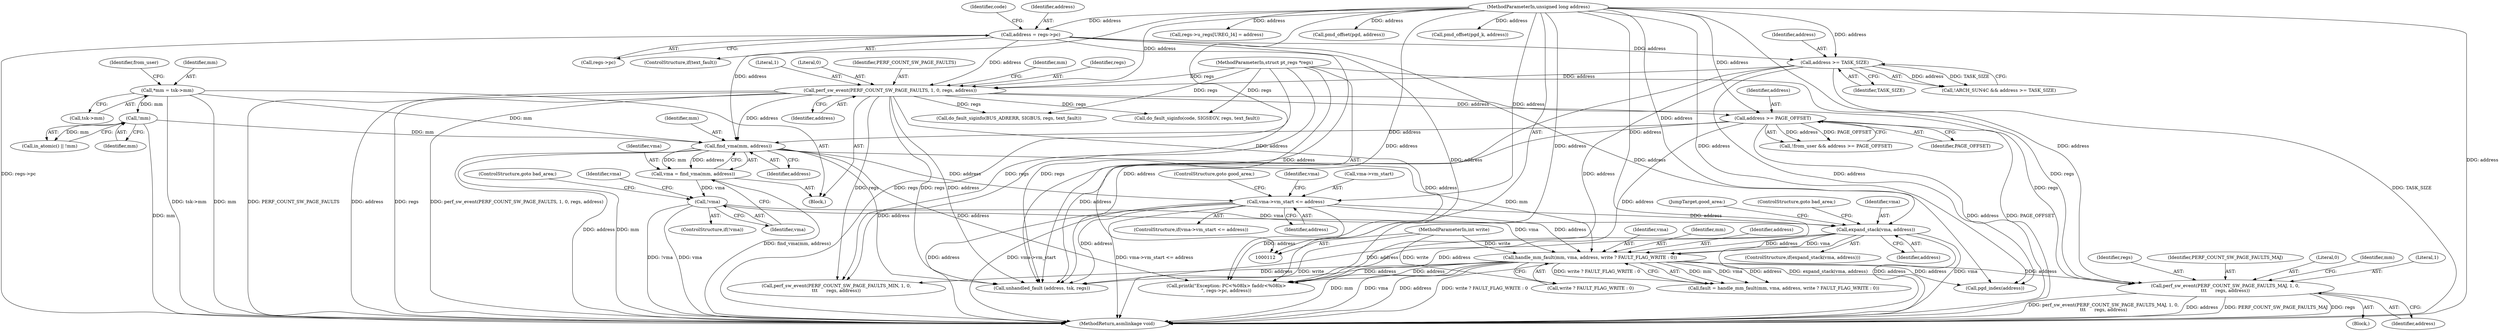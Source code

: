digraph "0_linux_a8b0ca17b80e92faab46ee7179ba9e99ccb61233_43@pointer" {
"1000278" [label="(Call,perf_sw_event(PERF_COUNT_SW_PAGE_FAULTS_MAJ, 1, 0,\n\t\t\t      regs, address))"];
"1000166" [label="(Call,perf_sw_event(PERF_COUNT_SW_PAGE_FAULTS, 1, 0, regs, address))"];
"1000113" [label="(MethodParameterIn,struct pt_regs *regs)"];
"1000156" [label="(Call,address >= TASK_SIZE)"];
"1000144" [label="(Call,address = regs->pc)"];
"1000116" [label="(MethodParameterIn,unsigned long address)"];
"1000243" [label="(Call,handle_mm_fault(mm, vma, address, write ? FAULT_FLAG_WRITE : 0))"];
"1000187" [label="(Call,find_vma(mm, address))"];
"1000163" [label="(Call,!mm)"];
"1000124" [label="(Call,*mm = tsk->mm)"];
"1000181" [label="(Call,address >= PAGE_OFFSET)"];
"1000210" [label="(Call,expand_stack(vma, address))"];
"1000191" [label="(Call,!vma)"];
"1000185" [label="(Call,vma = find_vma(mm, address))"];
"1000195" [label="(Call,vma->vm_start <= address)"];
"1000115" [label="(MethodParameterIn,int write)"];
"1000124" [label="(Call,*mm = tsk->mm)"];
"1000150" [label="(Identifier,code)"];
"1000117" [label="(Block,)"];
"1000205" [label="(Identifier,vma)"];
"1000167" [label="(Identifier,PERF_COUNT_SW_PAGE_FAULTS)"];
"1000178" [label="(Call,!from_user && address >= PAGE_OFFSET)"];
"1000214" [label="(JumpTarget,good_area:)"];
"1000182" [label="(Identifier,address)"];
"1000116" [label="(MethodParameterIn,unsigned long address)"];
"1000161" [label="(Call,in_atomic() || !mm)"];
"1000209" [label="(ControlStructure,if(expand_stack(vma, address)))"];
"1000195" [label="(Call,vma->vm_start <= address)"];
"1000146" [label="(Call,regs->pc)"];
"1000175" [label="(Identifier,mm)"];
"1000181" [label="(Call,address >= PAGE_OFFSET)"];
"1000133" [label="(Identifier,from_user)"];
"1000213" [label="(ControlStructure,goto bad_area;)"];
"1000243" [label="(Call,handle_mm_fault(mm, vma, address, write ? FAULT_FLAG_WRITE : 0))"];
"1000186" [label="(Identifier,vma)"];
"1000144" [label="(Call,address = regs->pc)"];
"1000282" [label="(Identifier,regs)"];
"1000196" [label="(Call,vma->vm_start)"];
"1000211" [label="(Identifier,vma)"];
"1000290" [label="(Call,perf_sw_event(PERF_COUNT_SW_PAGE_FAULTS_MIN, 1, 0,\n\t\t\t      regs, address))"];
"1000347" [label="(Call,printk(\"Exception: PC<%08lx> faddr<%08lx>\n\", regs->pc, address))"];
"1000393" [label="(Call,regs->u_regs[UREG_I4] = address)"];
"1000188" [label="(Identifier,mm)"];
"1000192" [label="(Identifier,vma)"];
"1000199" [label="(Identifier,address)"];
"1000171" [label="(Identifier,address)"];
"1000279" [label="(Identifier,PERF_COUNT_SW_PAGE_FAULTS_MAJ)"];
"1000281" [label="(Literal,0)"];
"1000142" [label="(ControlStructure,if(text_fault))"];
"1000115" [label="(MethodParameterIn,int write)"];
"1000153" [label="(Call,!ARCH_SUN4C && address >= TASK_SIZE)"];
"1000197" [label="(Identifier,vma)"];
"1000210" [label="(Call,expand_stack(vma, address))"];
"1000278" [label="(Call,perf_sw_event(PERF_COUNT_SW_PAGE_FAULTS_MAJ, 1, 0,\n\t\t\t      regs, address))"];
"1000469" [label="(Call,pgd_index(address))"];
"1000189" [label="(Identifier,address)"];
"1000246" [label="(Identifier,address)"];
"1000212" [label="(Identifier,address)"];
"1000183" [label="(Identifier,PAGE_OFFSET)"];
"1000156" [label="(Call,address >= TASK_SIZE)"];
"1000299" [label="(Identifier,mm)"];
"1000431" [label="(Call,unhandled_fault (address, tsk, regs))"];
"1000245" [label="(Identifier,vma)"];
"1000193" [label="(ControlStructure,goto bad_area;)"];
"1000157" [label="(Identifier,address)"];
"1000283" [label="(Identifier,address)"];
"1000312" [label="(Call,do_fault_siginfo(code, SIGSEGV, regs, text_fault))"];
"1000158" [label="(Identifier,TASK_SIZE)"];
"1000513" [label="(Call,pmd_offset(pgd, address))"];
"1000166" [label="(Call,perf_sw_event(PERF_COUNT_SW_PAGE_FAULTS, 1, 0, regs, address))"];
"1000241" [label="(Call,fault = handle_mm_fault(mm, vma, address, write ? FAULT_FLAG_WRITE : 0))"];
"1000280" [label="(Literal,1)"];
"1000113" [label="(MethodParameterIn,struct pt_regs *regs)"];
"1000187" [label="(Call,find_vma(mm, address))"];
"1000163" [label="(Call,!mm)"];
"1000273" [label="(Block,)"];
"1000247" [label="(Call,write ? FAULT_FLAG_WRITE : 0)"];
"1000455" [label="(Call,do_fault_siginfo(BUS_ADRERR, SIGBUS, regs, text_fault))"];
"1000126" [label="(Call,tsk->mm)"];
"1000125" [label="(Identifier,mm)"];
"1000168" [label="(Literal,1)"];
"1000185" [label="(Call,vma = find_vma(mm, address))"];
"1000244" [label="(Identifier,mm)"];
"1000190" [label="(ControlStructure,if(!vma))"];
"1000194" [label="(ControlStructure,if(vma->vm_start <= address))"];
"1000169" [label="(Literal,0)"];
"1000537" [label="(MethodReturn,asmlinkage void)"];
"1000164" [label="(Identifier,mm)"];
"1000191" [label="(Call,!vma)"];
"1000200" [label="(ControlStructure,goto good_area;)"];
"1000518" [label="(Call,pmd_offset(pgd_k, address))"];
"1000145" [label="(Identifier,address)"];
"1000170" [label="(Identifier,regs)"];
"1000278" -> "1000273"  [label="AST: "];
"1000278" -> "1000283"  [label="CFG: "];
"1000279" -> "1000278"  [label="AST: "];
"1000280" -> "1000278"  [label="AST: "];
"1000281" -> "1000278"  [label="AST: "];
"1000282" -> "1000278"  [label="AST: "];
"1000283" -> "1000278"  [label="AST: "];
"1000299" -> "1000278"  [label="CFG: "];
"1000278" -> "1000537"  [label="DDG: regs"];
"1000278" -> "1000537"  [label="DDG: perf_sw_event(PERF_COUNT_SW_PAGE_FAULTS_MAJ, 1, 0,\n\t\t\t      regs, address)"];
"1000278" -> "1000537"  [label="DDG: address"];
"1000278" -> "1000537"  [label="DDG: PERF_COUNT_SW_PAGE_FAULTS_MAJ"];
"1000166" -> "1000278"  [label="DDG: regs"];
"1000113" -> "1000278"  [label="DDG: regs"];
"1000243" -> "1000278"  [label="DDG: address"];
"1000116" -> "1000278"  [label="DDG: address"];
"1000166" -> "1000117"  [label="AST: "];
"1000166" -> "1000171"  [label="CFG: "];
"1000167" -> "1000166"  [label="AST: "];
"1000168" -> "1000166"  [label="AST: "];
"1000169" -> "1000166"  [label="AST: "];
"1000170" -> "1000166"  [label="AST: "];
"1000171" -> "1000166"  [label="AST: "];
"1000175" -> "1000166"  [label="CFG: "];
"1000166" -> "1000537"  [label="DDG: perf_sw_event(PERF_COUNT_SW_PAGE_FAULTS, 1, 0, regs, address)"];
"1000166" -> "1000537"  [label="DDG: PERF_COUNT_SW_PAGE_FAULTS"];
"1000166" -> "1000537"  [label="DDG: address"];
"1000166" -> "1000537"  [label="DDG: regs"];
"1000113" -> "1000166"  [label="DDG: regs"];
"1000156" -> "1000166"  [label="DDG: address"];
"1000144" -> "1000166"  [label="DDG: address"];
"1000116" -> "1000166"  [label="DDG: address"];
"1000166" -> "1000181"  [label="DDG: address"];
"1000166" -> "1000187"  [label="DDG: address"];
"1000166" -> "1000290"  [label="DDG: regs"];
"1000166" -> "1000312"  [label="DDG: regs"];
"1000166" -> "1000347"  [label="DDG: address"];
"1000166" -> "1000431"  [label="DDG: address"];
"1000166" -> "1000431"  [label="DDG: regs"];
"1000166" -> "1000455"  [label="DDG: regs"];
"1000113" -> "1000112"  [label="AST: "];
"1000113" -> "1000537"  [label="DDG: regs"];
"1000113" -> "1000290"  [label="DDG: regs"];
"1000113" -> "1000312"  [label="DDG: regs"];
"1000113" -> "1000431"  [label="DDG: regs"];
"1000113" -> "1000455"  [label="DDG: regs"];
"1000156" -> "1000153"  [label="AST: "];
"1000156" -> "1000158"  [label="CFG: "];
"1000157" -> "1000156"  [label="AST: "];
"1000158" -> "1000156"  [label="AST: "];
"1000153" -> "1000156"  [label="CFG: "];
"1000156" -> "1000537"  [label="DDG: TASK_SIZE"];
"1000156" -> "1000153"  [label="DDG: address"];
"1000156" -> "1000153"  [label="DDG: TASK_SIZE"];
"1000144" -> "1000156"  [label="DDG: address"];
"1000116" -> "1000156"  [label="DDG: address"];
"1000156" -> "1000347"  [label="DDG: address"];
"1000156" -> "1000431"  [label="DDG: address"];
"1000156" -> "1000469"  [label="DDG: address"];
"1000144" -> "1000142"  [label="AST: "];
"1000144" -> "1000146"  [label="CFG: "];
"1000145" -> "1000144"  [label="AST: "];
"1000146" -> "1000144"  [label="AST: "];
"1000150" -> "1000144"  [label="CFG: "];
"1000144" -> "1000537"  [label="DDG: regs->pc"];
"1000116" -> "1000144"  [label="DDG: address"];
"1000144" -> "1000347"  [label="DDG: address"];
"1000144" -> "1000431"  [label="DDG: address"];
"1000144" -> "1000469"  [label="DDG: address"];
"1000116" -> "1000112"  [label="AST: "];
"1000116" -> "1000537"  [label="DDG: address"];
"1000116" -> "1000181"  [label="DDG: address"];
"1000116" -> "1000187"  [label="DDG: address"];
"1000116" -> "1000195"  [label="DDG: address"];
"1000116" -> "1000210"  [label="DDG: address"];
"1000116" -> "1000243"  [label="DDG: address"];
"1000116" -> "1000290"  [label="DDG: address"];
"1000116" -> "1000347"  [label="DDG: address"];
"1000116" -> "1000393"  [label="DDG: address"];
"1000116" -> "1000431"  [label="DDG: address"];
"1000116" -> "1000469"  [label="DDG: address"];
"1000116" -> "1000513"  [label="DDG: address"];
"1000116" -> "1000518"  [label="DDG: address"];
"1000243" -> "1000241"  [label="AST: "];
"1000243" -> "1000247"  [label="CFG: "];
"1000244" -> "1000243"  [label="AST: "];
"1000245" -> "1000243"  [label="AST: "];
"1000246" -> "1000243"  [label="AST: "];
"1000247" -> "1000243"  [label="AST: "];
"1000241" -> "1000243"  [label="CFG: "];
"1000243" -> "1000537"  [label="DDG: mm"];
"1000243" -> "1000537"  [label="DDG: vma"];
"1000243" -> "1000537"  [label="DDG: address"];
"1000243" -> "1000537"  [label="DDG: write ? FAULT_FLAG_WRITE : 0"];
"1000243" -> "1000241"  [label="DDG: mm"];
"1000243" -> "1000241"  [label="DDG: vma"];
"1000243" -> "1000241"  [label="DDG: address"];
"1000243" -> "1000241"  [label="DDG: write ? FAULT_FLAG_WRITE : 0"];
"1000187" -> "1000243"  [label="DDG: mm"];
"1000210" -> "1000243"  [label="DDG: vma"];
"1000210" -> "1000243"  [label="DDG: address"];
"1000191" -> "1000243"  [label="DDG: vma"];
"1000195" -> "1000243"  [label="DDG: address"];
"1000115" -> "1000243"  [label="DDG: write"];
"1000243" -> "1000290"  [label="DDG: address"];
"1000243" -> "1000347"  [label="DDG: address"];
"1000243" -> "1000431"  [label="DDG: address"];
"1000243" -> "1000469"  [label="DDG: address"];
"1000187" -> "1000185"  [label="AST: "];
"1000187" -> "1000189"  [label="CFG: "];
"1000188" -> "1000187"  [label="AST: "];
"1000189" -> "1000187"  [label="AST: "];
"1000185" -> "1000187"  [label="CFG: "];
"1000187" -> "1000537"  [label="DDG: mm"];
"1000187" -> "1000537"  [label="DDG: address"];
"1000187" -> "1000185"  [label="DDG: mm"];
"1000187" -> "1000185"  [label="DDG: address"];
"1000163" -> "1000187"  [label="DDG: mm"];
"1000124" -> "1000187"  [label="DDG: mm"];
"1000181" -> "1000187"  [label="DDG: address"];
"1000187" -> "1000195"  [label="DDG: address"];
"1000187" -> "1000347"  [label="DDG: address"];
"1000187" -> "1000431"  [label="DDG: address"];
"1000163" -> "1000161"  [label="AST: "];
"1000163" -> "1000164"  [label="CFG: "];
"1000164" -> "1000163"  [label="AST: "];
"1000161" -> "1000163"  [label="CFG: "];
"1000163" -> "1000537"  [label="DDG: mm"];
"1000163" -> "1000161"  [label="DDG: mm"];
"1000124" -> "1000163"  [label="DDG: mm"];
"1000124" -> "1000117"  [label="AST: "];
"1000124" -> "1000126"  [label="CFG: "];
"1000125" -> "1000124"  [label="AST: "];
"1000126" -> "1000124"  [label="AST: "];
"1000133" -> "1000124"  [label="CFG: "];
"1000124" -> "1000537"  [label="DDG: tsk->mm"];
"1000124" -> "1000537"  [label="DDG: mm"];
"1000181" -> "1000178"  [label="AST: "];
"1000181" -> "1000183"  [label="CFG: "];
"1000182" -> "1000181"  [label="AST: "];
"1000183" -> "1000181"  [label="AST: "];
"1000178" -> "1000181"  [label="CFG: "];
"1000181" -> "1000537"  [label="DDG: address"];
"1000181" -> "1000537"  [label="DDG: PAGE_OFFSET"];
"1000181" -> "1000178"  [label="DDG: address"];
"1000181" -> "1000178"  [label="DDG: PAGE_OFFSET"];
"1000181" -> "1000347"  [label="DDG: address"];
"1000181" -> "1000431"  [label="DDG: address"];
"1000210" -> "1000209"  [label="AST: "];
"1000210" -> "1000212"  [label="CFG: "];
"1000211" -> "1000210"  [label="AST: "];
"1000212" -> "1000210"  [label="AST: "];
"1000213" -> "1000210"  [label="CFG: "];
"1000214" -> "1000210"  [label="CFG: "];
"1000210" -> "1000537"  [label="DDG: expand_stack(vma, address)"];
"1000210" -> "1000537"  [label="DDG: address"];
"1000210" -> "1000537"  [label="DDG: vma"];
"1000191" -> "1000210"  [label="DDG: vma"];
"1000195" -> "1000210"  [label="DDG: address"];
"1000210" -> "1000347"  [label="DDG: address"];
"1000210" -> "1000431"  [label="DDG: address"];
"1000191" -> "1000190"  [label="AST: "];
"1000191" -> "1000192"  [label="CFG: "];
"1000192" -> "1000191"  [label="AST: "];
"1000193" -> "1000191"  [label="CFG: "];
"1000197" -> "1000191"  [label="CFG: "];
"1000191" -> "1000537"  [label="DDG: !vma"];
"1000191" -> "1000537"  [label="DDG: vma"];
"1000185" -> "1000191"  [label="DDG: vma"];
"1000185" -> "1000117"  [label="AST: "];
"1000186" -> "1000185"  [label="AST: "];
"1000192" -> "1000185"  [label="CFG: "];
"1000185" -> "1000537"  [label="DDG: find_vma(mm, address)"];
"1000195" -> "1000194"  [label="AST: "];
"1000195" -> "1000199"  [label="CFG: "];
"1000196" -> "1000195"  [label="AST: "];
"1000199" -> "1000195"  [label="AST: "];
"1000200" -> "1000195"  [label="CFG: "];
"1000205" -> "1000195"  [label="CFG: "];
"1000195" -> "1000537"  [label="DDG: vma->vm_start <= address"];
"1000195" -> "1000537"  [label="DDG: address"];
"1000195" -> "1000537"  [label="DDG: vma->vm_start"];
"1000195" -> "1000347"  [label="DDG: address"];
"1000195" -> "1000431"  [label="DDG: address"];
"1000115" -> "1000112"  [label="AST: "];
"1000115" -> "1000537"  [label="DDG: write"];
"1000115" -> "1000247"  [label="DDG: write"];
}
